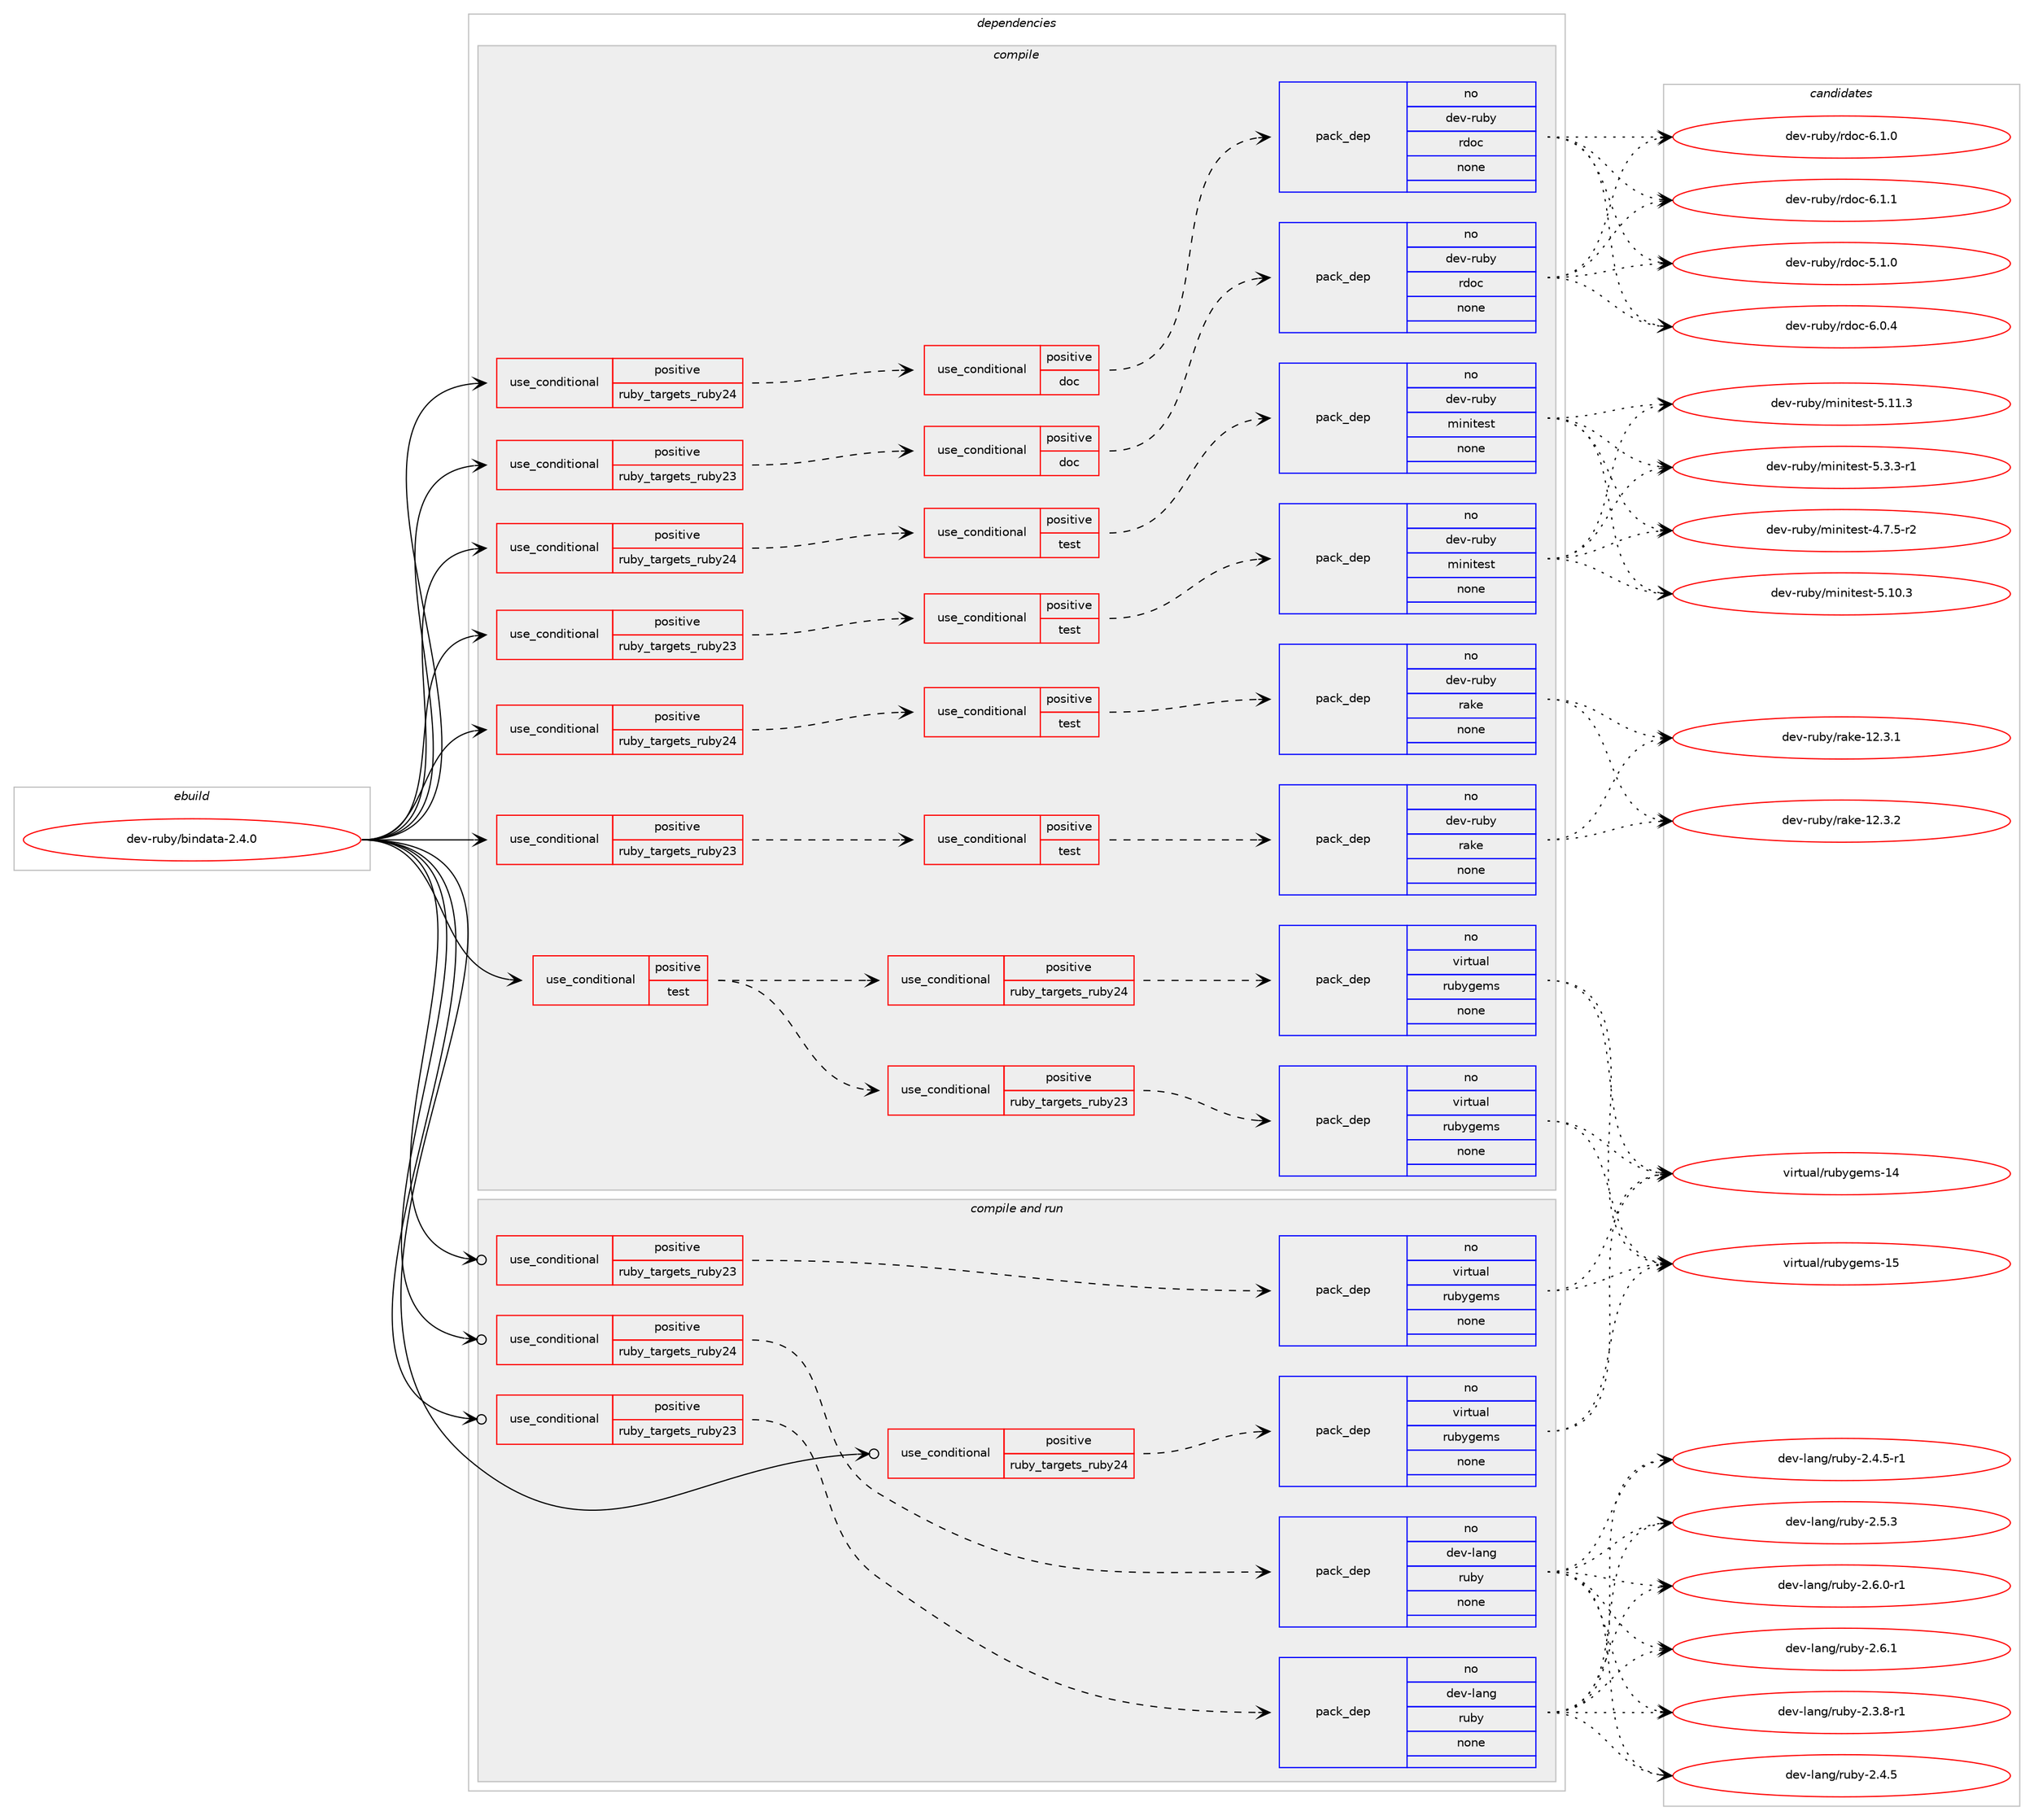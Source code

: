 digraph prolog {

# *************
# Graph options
# *************

newrank=true;
concentrate=true;
compound=true;
graph [rankdir=LR,fontname=Helvetica,fontsize=10,ranksep=1.5];#, ranksep=2.5, nodesep=0.2];
edge  [arrowhead=vee];
node  [fontname=Helvetica,fontsize=10];

# **********
# The ebuild
# **********

subgraph cluster_leftcol {
color=gray;
rank=same;
label=<<i>ebuild</i>>;
id [label="dev-ruby/bindata-2.4.0", color=red, width=4, href="../dev-ruby/bindata-2.4.0.svg"];
}

# ****************
# The dependencies
# ****************

subgraph cluster_midcol {
color=gray;
label=<<i>dependencies</i>>;
subgraph cluster_compile {
fillcolor="#eeeeee";
style=filled;
label=<<i>compile</i>>;
subgraph cond394860 {
dependency1483798 [label=<<TABLE BORDER="0" CELLBORDER="1" CELLSPACING="0" CELLPADDING="4"><TR><TD ROWSPAN="3" CELLPADDING="10">use_conditional</TD></TR><TR><TD>positive</TD></TR><TR><TD>ruby_targets_ruby23</TD></TR></TABLE>>, shape=none, color=red];
subgraph cond394861 {
dependency1483799 [label=<<TABLE BORDER="0" CELLBORDER="1" CELLSPACING="0" CELLPADDING="4"><TR><TD ROWSPAN="3" CELLPADDING="10">use_conditional</TD></TR><TR><TD>positive</TD></TR><TR><TD>doc</TD></TR></TABLE>>, shape=none, color=red];
subgraph pack1065506 {
dependency1483800 [label=<<TABLE BORDER="0" CELLBORDER="1" CELLSPACING="0" CELLPADDING="4" WIDTH="220"><TR><TD ROWSPAN="6" CELLPADDING="30">pack_dep</TD></TR><TR><TD WIDTH="110">no</TD></TR><TR><TD>dev-ruby</TD></TR><TR><TD>rdoc</TD></TR><TR><TD>none</TD></TR><TR><TD></TD></TR></TABLE>>, shape=none, color=blue];
}
dependency1483799:e -> dependency1483800:w [weight=20,style="dashed",arrowhead="vee"];
}
dependency1483798:e -> dependency1483799:w [weight=20,style="dashed",arrowhead="vee"];
}
id:e -> dependency1483798:w [weight=20,style="solid",arrowhead="vee"];
subgraph cond394862 {
dependency1483801 [label=<<TABLE BORDER="0" CELLBORDER="1" CELLSPACING="0" CELLPADDING="4"><TR><TD ROWSPAN="3" CELLPADDING="10">use_conditional</TD></TR><TR><TD>positive</TD></TR><TR><TD>ruby_targets_ruby23</TD></TR></TABLE>>, shape=none, color=red];
subgraph cond394863 {
dependency1483802 [label=<<TABLE BORDER="0" CELLBORDER="1" CELLSPACING="0" CELLPADDING="4"><TR><TD ROWSPAN="3" CELLPADDING="10">use_conditional</TD></TR><TR><TD>positive</TD></TR><TR><TD>test</TD></TR></TABLE>>, shape=none, color=red];
subgraph pack1065507 {
dependency1483803 [label=<<TABLE BORDER="0" CELLBORDER="1" CELLSPACING="0" CELLPADDING="4" WIDTH="220"><TR><TD ROWSPAN="6" CELLPADDING="30">pack_dep</TD></TR><TR><TD WIDTH="110">no</TD></TR><TR><TD>dev-ruby</TD></TR><TR><TD>minitest</TD></TR><TR><TD>none</TD></TR><TR><TD></TD></TR></TABLE>>, shape=none, color=blue];
}
dependency1483802:e -> dependency1483803:w [weight=20,style="dashed",arrowhead="vee"];
}
dependency1483801:e -> dependency1483802:w [weight=20,style="dashed",arrowhead="vee"];
}
id:e -> dependency1483801:w [weight=20,style="solid",arrowhead="vee"];
subgraph cond394864 {
dependency1483804 [label=<<TABLE BORDER="0" CELLBORDER="1" CELLSPACING="0" CELLPADDING="4"><TR><TD ROWSPAN="3" CELLPADDING="10">use_conditional</TD></TR><TR><TD>positive</TD></TR><TR><TD>ruby_targets_ruby23</TD></TR></TABLE>>, shape=none, color=red];
subgraph cond394865 {
dependency1483805 [label=<<TABLE BORDER="0" CELLBORDER="1" CELLSPACING="0" CELLPADDING="4"><TR><TD ROWSPAN="3" CELLPADDING="10">use_conditional</TD></TR><TR><TD>positive</TD></TR><TR><TD>test</TD></TR></TABLE>>, shape=none, color=red];
subgraph pack1065508 {
dependency1483806 [label=<<TABLE BORDER="0" CELLBORDER="1" CELLSPACING="0" CELLPADDING="4" WIDTH="220"><TR><TD ROWSPAN="6" CELLPADDING="30">pack_dep</TD></TR><TR><TD WIDTH="110">no</TD></TR><TR><TD>dev-ruby</TD></TR><TR><TD>rake</TD></TR><TR><TD>none</TD></TR><TR><TD></TD></TR></TABLE>>, shape=none, color=blue];
}
dependency1483805:e -> dependency1483806:w [weight=20,style="dashed",arrowhead="vee"];
}
dependency1483804:e -> dependency1483805:w [weight=20,style="dashed",arrowhead="vee"];
}
id:e -> dependency1483804:w [weight=20,style="solid",arrowhead="vee"];
subgraph cond394866 {
dependency1483807 [label=<<TABLE BORDER="0" CELLBORDER="1" CELLSPACING="0" CELLPADDING="4"><TR><TD ROWSPAN="3" CELLPADDING="10">use_conditional</TD></TR><TR><TD>positive</TD></TR><TR><TD>ruby_targets_ruby24</TD></TR></TABLE>>, shape=none, color=red];
subgraph cond394867 {
dependency1483808 [label=<<TABLE BORDER="0" CELLBORDER="1" CELLSPACING="0" CELLPADDING="4"><TR><TD ROWSPAN="3" CELLPADDING="10">use_conditional</TD></TR><TR><TD>positive</TD></TR><TR><TD>doc</TD></TR></TABLE>>, shape=none, color=red];
subgraph pack1065509 {
dependency1483809 [label=<<TABLE BORDER="0" CELLBORDER="1" CELLSPACING="0" CELLPADDING="4" WIDTH="220"><TR><TD ROWSPAN="6" CELLPADDING="30">pack_dep</TD></TR><TR><TD WIDTH="110">no</TD></TR><TR><TD>dev-ruby</TD></TR><TR><TD>rdoc</TD></TR><TR><TD>none</TD></TR><TR><TD></TD></TR></TABLE>>, shape=none, color=blue];
}
dependency1483808:e -> dependency1483809:w [weight=20,style="dashed",arrowhead="vee"];
}
dependency1483807:e -> dependency1483808:w [weight=20,style="dashed",arrowhead="vee"];
}
id:e -> dependency1483807:w [weight=20,style="solid",arrowhead="vee"];
subgraph cond394868 {
dependency1483810 [label=<<TABLE BORDER="0" CELLBORDER="1" CELLSPACING="0" CELLPADDING="4"><TR><TD ROWSPAN="3" CELLPADDING="10">use_conditional</TD></TR><TR><TD>positive</TD></TR><TR><TD>ruby_targets_ruby24</TD></TR></TABLE>>, shape=none, color=red];
subgraph cond394869 {
dependency1483811 [label=<<TABLE BORDER="0" CELLBORDER="1" CELLSPACING="0" CELLPADDING="4"><TR><TD ROWSPAN="3" CELLPADDING="10">use_conditional</TD></TR><TR><TD>positive</TD></TR><TR><TD>test</TD></TR></TABLE>>, shape=none, color=red];
subgraph pack1065510 {
dependency1483812 [label=<<TABLE BORDER="0" CELLBORDER="1" CELLSPACING="0" CELLPADDING="4" WIDTH="220"><TR><TD ROWSPAN="6" CELLPADDING="30">pack_dep</TD></TR><TR><TD WIDTH="110">no</TD></TR><TR><TD>dev-ruby</TD></TR><TR><TD>minitest</TD></TR><TR><TD>none</TD></TR><TR><TD></TD></TR></TABLE>>, shape=none, color=blue];
}
dependency1483811:e -> dependency1483812:w [weight=20,style="dashed",arrowhead="vee"];
}
dependency1483810:e -> dependency1483811:w [weight=20,style="dashed",arrowhead="vee"];
}
id:e -> dependency1483810:w [weight=20,style="solid",arrowhead="vee"];
subgraph cond394870 {
dependency1483813 [label=<<TABLE BORDER="0" CELLBORDER="1" CELLSPACING="0" CELLPADDING="4"><TR><TD ROWSPAN="3" CELLPADDING="10">use_conditional</TD></TR><TR><TD>positive</TD></TR><TR><TD>ruby_targets_ruby24</TD></TR></TABLE>>, shape=none, color=red];
subgraph cond394871 {
dependency1483814 [label=<<TABLE BORDER="0" CELLBORDER="1" CELLSPACING="0" CELLPADDING="4"><TR><TD ROWSPAN="3" CELLPADDING="10">use_conditional</TD></TR><TR><TD>positive</TD></TR><TR><TD>test</TD></TR></TABLE>>, shape=none, color=red];
subgraph pack1065511 {
dependency1483815 [label=<<TABLE BORDER="0" CELLBORDER="1" CELLSPACING="0" CELLPADDING="4" WIDTH="220"><TR><TD ROWSPAN="6" CELLPADDING="30">pack_dep</TD></TR><TR><TD WIDTH="110">no</TD></TR><TR><TD>dev-ruby</TD></TR><TR><TD>rake</TD></TR><TR><TD>none</TD></TR><TR><TD></TD></TR></TABLE>>, shape=none, color=blue];
}
dependency1483814:e -> dependency1483815:w [weight=20,style="dashed",arrowhead="vee"];
}
dependency1483813:e -> dependency1483814:w [weight=20,style="dashed",arrowhead="vee"];
}
id:e -> dependency1483813:w [weight=20,style="solid",arrowhead="vee"];
subgraph cond394872 {
dependency1483816 [label=<<TABLE BORDER="0" CELLBORDER="1" CELLSPACING="0" CELLPADDING="4"><TR><TD ROWSPAN="3" CELLPADDING="10">use_conditional</TD></TR><TR><TD>positive</TD></TR><TR><TD>test</TD></TR></TABLE>>, shape=none, color=red];
subgraph cond394873 {
dependency1483817 [label=<<TABLE BORDER="0" CELLBORDER="1" CELLSPACING="0" CELLPADDING="4"><TR><TD ROWSPAN="3" CELLPADDING="10">use_conditional</TD></TR><TR><TD>positive</TD></TR><TR><TD>ruby_targets_ruby23</TD></TR></TABLE>>, shape=none, color=red];
subgraph pack1065512 {
dependency1483818 [label=<<TABLE BORDER="0" CELLBORDER="1" CELLSPACING="0" CELLPADDING="4" WIDTH="220"><TR><TD ROWSPAN="6" CELLPADDING="30">pack_dep</TD></TR><TR><TD WIDTH="110">no</TD></TR><TR><TD>virtual</TD></TR><TR><TD>rubygems</TD></TR><TR><TD>none</TD></TR><TR><TD></TD></TR></TABLE>>, shape=none, color=blue];
}
dependency1483817:e -> dependency1483818:w [weight=20,style="dashed",arrowhead="vee"];
}
dependency1483816:e -> dependency1483817:w [weight=20,style="dashed",arrowhead="vee"];
subgraph cond394874 {
dependency1483819 [label=<<TABLE BORDER="0" CELLBORDER="1" CELLSPACING="0" CELLPADDING="4"><TR><TD ROWSPAN="3" CELLPADDING="10">use_conditional</TD></TR><TR><TD>positive</TD></TR><TR><TD>ruby_targets_ruby24</TD></TR></TABLE>>, shape=none, color=red];
subgraph pack1065513 {
dependency1483820 [label=<<TABLE BORDER="0" CELLBORDER="1" CELLSPACING="0" CELLPADDING="4" WIDTH="220"><TR><TD ROWSPAN="6" CELLPADDING="30">pack_dep</TD></TR><TR><TD WIDTH="110">no</TD></TR><TR><TD>virtual</TD></TR><TR><TD>rubygems</TD></TR><TR><TD>none</TD></TR><TR><TD></TD></TR></TABLE>>, shape=none, color=blue];
}
dependency1483819:e -> dependency1483820:w [weight=20,style="dashed",arrowhead="vee"];
}
dependency1483816:e -> dependency1483819:w [weight=20,style="dashed",arrowhead="vee"];
}
id:e -> dependency1483816:w [weight=20,style="solid",arrowhead="vee"];
}
subgraph cluster_compileandrun {
fillcolor="#eeeeee";
style=filled;
label=<<i>compile and run</i>>;
subgraph cond394875 {
dependency1483821 [label=<<TABLE BORDER="0" CELLBORDER="1" CELLSPACING="0" CELLPADDING="4"><TR><TD ROWSPAN="3" CELLPADDING="10">use_conditional</TD></TR><TR><TD>positive</TD></TR><TR><TD>ruby_targets_ruby23</TD></TR></TABLE>>, shape=none, color=red];
subgraph pack1065514 {
dependency1483822 [label=<<TABLE BORDER="0" CELLBORDER="1" CELLSPACING="0" CELLPADDING="4" WIDTH="220"><TR><TD ROWSPAN="6" CELLPADDING="30">pack_dep</TD></TR><TR><TD WIDTH="110">no</TD></TR><TR><TD>dev-lang</TD></TR><TR><TD>ruby</TD></TR><TR><TD>none</TD></TR><TR><TD></TD></TR></TABLE>>, shape=none, color=blue];
}
dependency1483821:e -> dependency1483822:w [weight=20,style="dashed",arrowhead="vee"];
}
id:e -> dependency1483821:w [weight=20,style="solid",arrowhead="odotvee"];
subgraph cond394876 {
dependency1483823 [label=<<TABLE BORDER="0" CELLBORDER="1" CELLSPACING="0" CELLPADDING="4"><TR><TD ROWSPAN="3" CELLPADDING="10">use_conditional</TD></TR><TR><TD>positive</TD></TR><TR><TD>ruby_targets_ruby23</TD></TR></TABLE>>, shape=none, color=red];
subgraph pack1065515 {
dependency1483824 [label=<<TABLE BORDER="0" CELLBORDER="1" CELLSPACING="0" CELLPADDING="4" WIDTH="220"><TR><TD ROWSPAN="6" CELLPADDING="30">pack_dep</TD></TR><TR><TD WIDTH="110">no</TD></TR><TR><TD>virtual</TD></TR><TR><TD>rubygems</TD></TR><TR><TD>none</TD></TR><TR><TD></TD></TR></TABLE>>, shape=none, color=blue];
}
dependency1483823:e -> dependency1483824:w [weight=20,style="dashed",arrowhead="vee"];
}
id:e -> dependency1483823:w [weight=20,style="solid",arrowhead="odotvee"];
subgraph cond394877 {
dependency1483825 [label=<<TABLE BORDER="0" CELLBORDER="1" CELLSPACING="0" CELLPADDING="4"><TR><TD ROWSPAN="3" CELLPADDING="10">use_conditional</TD></TR><TR><TD>positive</TD></TR><TR><TD>ruby_targets_ruby24</TD></TR></TABLE>>, shape=none, color=red];
subgraph pack1065516 {
dependency1483826 [label=<<TABLE BORDER="0" CELLBORDER="1" CELLSPACING="0" CELLPADDING="4" WIDTH="220"><TR><TD ROWSPAN="6" CELLPADDING="30">pack_dep</TD></TR><TR><TD WIDTH="110">no</TD></TR><TR><TD>dev-lang</TD></TR><TR><TD>ruby</TD></TR><TR><TD>none</TD></TR><TR><TD></TD></TR></TABLE>>, shape=none, color=blue];
}
dependency1483825:e -> dependency1483826:w [weight=20,style="dashed",arrowhead="vee"];
}
id:e -> dependency1483825:w [weight=20,style="solid",arrowhead="odotvee"];
subgraph cond394878 {
dependency1483827 [label=<<TABLE BORDER="0" CELLBORDER="1" CELLSPACING="0" CELLPADDING="4"><TR><TD ROWSPAN="3" CELLPADDING="10">use_conditional</TD></TR><TR><TD>positive</TD></TR><TR><TD>ruby_targets_ruby24</TD></TR></TABLE>>, shape=none, color=red];
subgraph pack1065517 {
dependency1483828 [label=<<TABLE BORDER="0" CELLBORDER="1" CELLSPACING="0" CELLPADDING="4" WIDTH="220"><TR><TD ROWSPAN="6" CELLPADDING="30">pack_dep</TD></TR><TR><TD WIDTH="110">no</TD></TR><TR><TD>virtual</TD></TR><TR><TD>rubygems</TD></TR><TR><TD>none</TD></TR><TR><TD></TD></TR></TABLE>>, shape=none, color=blue];
}
dependency1483827:e -> dependency1483828:w [weight=20,style="dashed",arrowhead="vee"];
}
id:e -> dependency1483827:w [weight=20,style="solid",arrowhead="odotvee"];
}
subgraph cluster_run {
fillcolor="#eeeeee";
style=filled;
label=<<i>run</i>>;
}
}

# **************
# The candidates
# **************

subgraph cluster_choices {
rank=same;
color=gray;
label=<<i>candidates</i>>;

subgraph choice1065506 {
color=black;
nodesep=1;
choice10010111845114117981214711410011199455346494648 [label="dev-ruby/rdoc-5.1.0", color=red, width=4,href="../dev-ruby/rdoc-5.1.0.svg"];
choice10010111845114117981214711410011199455446484652 [label="dev-ruby/rdoc-6.0.4", color=red, width=4,href="../dev-ruby/rdoc-6.0.4.svg"];
choice10010111845114117981214711410011199455446494648 [label="dev-ruby/rdoc-6.1.0", color=red, width=4,href="../dev-ruby/rdoc-6.1.0.svg"];
choice10010111845114117981214711410011199455446494649 [label="dev-ruby/rdoc-6.1.1", color=red, width=4,href="../dev-ruby/rdoc-6.1.1.svg"];
dependency1483800:e -> choice10010111845114117981214711410011199455346494648:w [style=dotted,weight="100"];
dependency1483800:e -> choice10010111845114117981214711410011199455446484652:w [style=dotted,weight="100"];
dependency1483800:e -> choice10010111845114117981214711410011199455446494648:w [style=dotted,weight="100"];
dependency1483800:e -> choice10010111845114117981214711410011199455446494649:w [style=dotted,weight="100"];
}
subgraph choice1065507 {
color=black;
nodesep=1;
choice1001011184511411798121471091051101051161011151164552465546534511450 [label="dev-ruby/minitest-4.7.5-r2", color=red, width=4,href="../dev-ruby/minitest-4.7.5-r2.svg"];
choice10010111845114117981214710910511010511610111511645534649484651 [label="dev-ruby/minitest-5.10.3", color=red, width=4,href="../dev-ruby/minitest-5.10.3.svg"];
choice10010111845114117981214710910511010511610111511645534649494651 [label="dev-ruby/minitest-5.11.3", color=red, width=4,href="../dev-ruby/minitest-5.11.3.svg"];
choice1001011184511411798121471091051101051161011151164553465146514511449 [label="dev-ruby/minitest-5.3.3-r1", color=red, width=4,href="../dev-ruby/minitest-5.3.3-r1.svg"];
dependency1483803:e -> choice1001011184511411798121471091051101051161011151164552465546534511450:w [style=dotted,weight="100"];
dependency1483803:e -> choice10010111845114117981214710910511010511610111511645534649484651:w [style=dotted,weight="100"];
dependency1483803:e -> choice10010111845114117981214710910511010511610111511645534649494651:w [style=dotted,weight="100"];
dependency1483803:e -> choice1001011184511411798121471091051101051161011151164553465146514511449:w [style=dotted,weight="100"];
}
subgraph choice1065508 {
color=black;
nodesep=1;
choice1001011184511411798121471149710710145495046514649 [label="dev-ruby/rake-12.3.1", color=red, width=4,href="../dev-ruby/rake-12.3.1.svg"];
choice1001011184511411798121471149710710145495046514650 [label="dev-ruby/rake-12.3.2", color=red, width=4,href="../dev-ruby/rake-12.3.2.svg"];
dependency1483806:e -> choice1001011184511411798121471149710710145495046514649:w [style=dotted,weight="100"];
dependency1483806:e -> choice1001011184511411798121471149710710145495046514650:w [style=dotted,weight="100"];
}
subgraph choice1065509 {
color=black;
nodesep=1;
choice10010111845114117981214711410011199455346494648 [label="dev-ruby/rdoc-5.1.0", color=red, width=4,href="../dev-ruby/rdoc-5.1.0.svg"];
choice10010111845114117981214711410011199455446484652 [label="dev-ruby/rdoc-6.0.4", color=red, width=4,href="../dev-ruby/rdoc-6.0.4.svg"];
choice10010111845114117981214711410011199455446494648 [label="dev-ruby/rdoc-6.1.0", color=red, width=4,href="../dev-ruby/rdoc-6.1.0.svg"];
choice10010111845114117981214711410011199455446494649 [label="dev-ruby/rdoc-6.1.1", color=red, width=4,href="../dev-ruby/rdoc-6.1.1.svg"];
dependency1483809:e -> choice10010111845114117981214711410011199455346494648:w [style=dotted,weight="100"];
dependency1483809:e -> choice10010111845114117981214711410011199455446484652:w [style=dotted,weight="100"];
dependency1483809:e -> choice10010111845114117981214711410011199455446494648:w [style=dotted,weight="100"];
dependency1483809:e -> choice10010111845114117981214711410011199455446494649:w [style=dotted,weight="100"];
}
subgraph choice1065510 {
color=black;
nodesep=1;
choice1001011184511411798121471091051101051161011151164552465546534511450 [label="dev-ruby/minitest-4.7.5-r2", color=red, width=4,href="../dev-ruby/minitest-4.7.5-r2.svg"];
choice10010111845114117981214710910511010511610111511645534649484651 [label="dev-ruby/minitest-5.10.3", color=red, width=4,href="../dev-ruby/minitest-5.10.3.svg"];
choice10010111845114117981214710910511010511610111511645534649494651 [label="dev-ruby/minitest-5.11.3", color=red, width=4,href="../dev-ruby/minitest-5.11.3.svg"];
choice1001011184511411798121471091051101051161011151164553465146514511449 [label="dev-ruby/minitest-5.3.3-r1", color=red, width=4,href="../dev-ruby/minitest-5.3.3-r1.svg"];
dependency1483812:e -> choice1001011184511411798121471091051101051161011151164552465546534511450:w [style=dotted,weight="100"];
dependency1483812:e -> choice10010111845114117981214710910511010511610111511645534649484651:w [style=dotted,weight="100"];
dependency1483812:e -> choice10010111845114117981214710910511010511610111511645534649494651:w [style=dotted,weight="100"];
dependency1483812:e -> choice1001011184511411798121471091051101051161011151164553465146514511449:w [style=dotted,weight="100"];
}
subgraph choice1065511 {
color=black;
nodesep=1;
choice1001011184511411798121471149710710145495046514649 [label="dev-ruby/rake-12.3.1", color=red, width=4,href="../dev-ruby/rake-12.3.1.svg"];
choice1001011184511411798121471149710710145495046514650 [label="dev-ruby/rake-12.3.2", color=red, width=4,href="../dev-ruby/rake-12.3.2.svg"];
dependency1483815:e -> choice1001011184511411798121471149710710145495046514649:w [style=dotted,weight="100"];
dependency1483815:e -> choice1001011184511411798121471149710710145495046514650:w [style=dotted,weight="100"];
}
subgraph choice1065512 {
color=black;
nodesep=1;
choice118105114116117971084711411798121103101109115454952 [label="virtual/rubygems-14", color=red, width=4,href="../virtual/rubygems-14.svg"];
choice118105114116117971084711411798121103101109115454953 [label="virtual/rubygems-15", color=red, width=4,href="../virtual/rubygems-15.svg"];
dependency1483818:e -> choice118105114116117971084711411798121103101109115454952:w [style=dotted,weight="100"];
dependency1483818:e -> choice118105114116117971084711411798121103101109115454953:w [style=dotted,weight="100"];
}
subgraph choice1065513 {
color=black;
nodesep=1;
choice118105114116117971084711411798121103101109115454952 [label="virtual/rubygems-14", color=red, width=4,href="../virtual/rubygems-14.svg"];
choice118105114116117971084711411798121103101109115454953 [label="virtual/rubygems-15", color=red, width=4,href="../virtual/rubygems-15.svg"];
dependency1483820:e -> choice118105114116117971084711411798121103101109115454952:w [style=dotted,weight="100"];
dependency1483820:e -> choice118105114116117971084711411798121103101109115454953:w [style=dotted,weight="100"];
}
subgraph choice1065514 {
color=black;
nodesep=1;
choice100101118451089711010347114117981214550465146564511449 [label="dev-lang/ruby-2.3.8-r1", color=red, width=4,href="../dev-lang/ruby-2.3.8-r1.svg"];
choice10010111845108971101034711411798121455046524653 [label="dev-lang/ruby-2.4.5", color=red, width=4,href="../dev-lang/ruby-2.4.5.svg"];
choice100101118451089711010347114117981214550465246534511449 [label="dev-lang/ruby-2.4.5-r1", color=red, width=4,href="../dev-lang/ruby-2.4.5-r1.svg"];
choice10010111845108971101034711411798121455046534651 [label="dev-lang/ruby-2.5.3", color=red, width=4,href="../dev-lang/ruby-2.5.3.svg"];
choice100101118451089711010347114117981214550465446484511449 [label="dev-lang/ruby-2.6.0-r1", color=red, width=4,href="../dev-lang/ruby-2.6.0-r1.svg"];
choice10010111845108971101034711411798121455046544649 [label="dev-lang/ruby-2.6.1", color=red, width=4,href="../dev-lang/ruby-2.6.1.svg"];
dependency1483822:e -> choice100101118451089711010347114117981214550465146564511449:w [style=dotted,weight="100"];
dependency1483822:e -> choice10010111845108971101034711411798121455046524653:w [style=dotted,weight="100"];
dependency1483822:e -> choice100101118451089711010347114117981214550465246534511449:w [style=dotted,weight="100"];
dependency1483822:e -> choice10010111845108971101034711411798121455046534651:w [style=dotted,weight="100"];
dependency1483822:e -> choice100101118451089711010347114117981214550465446484511449:w [style=dotted,weight="100"];
dependency1483822:e -> choice10010111845108971101034711411798121455046544649:w [style=dotted,weight="100"];
}
subgraph choice1065515 {
color=black;
nodesep=1;
choice118105114116117971084711411798121103101109115454952 [label="virtual/rubygems-14", color=red, width=4,href="../virtual/rubygems-14.svg"];
choice118105114116117971084711411798121103101109115454953 [label="virtual/rubygems-15", color=red, width=4,href="../virtual/rubygems-15.svg"];
dependency1483824:e -> choice118105114116117971084711411798121103101109115454952:w [style=dotted,weight="100"];
dependency1483824:e -> choice118105114116117971084711411798121103101109115454953:w [style=dotted,weight="100"];
}
subgraph choice1065516 {
color=black;
nodesep=1;
choice100101118451089711010347114117981214550465146564511449 [label="dev-lang/ruby-2.3.8-r1", color=red, width=4,href="../dev-lang/ruby-2.3.8-r1.svg"];
choice10010111845108971101034711411798121455046524653 [label="dev-lang/ruby-2.4.5", color=red, width=4,href="../dev-lang/ruby-2.4.5.svg"];
choice100101118451089711010347114117981214550465246534511449 [label="dev-lang/ruby-2.4.5-r1", color=red, width=4,href="../dev-lang/ruby-2.4.5-r1.svg"];
choice10010111845108971101034711411798121455046534651 [label="dev-lang/ruby-2.5.3", color=red, width=4,href="../dev-lang/ruby-2.5.3.svg"];
choice100101118451089711010347114117981214550465446484511449 [label="dev-lang/ruby-2.6.0-r1", color=red, width=4,href="../dev-lang/ruby-2.6.0-r1.svg"];
choice10010111845108971101034711411798121455046544649 [label="dev-lang/ruby-2.6.1", color=red, width=4,href="../dev-lang/ruby-2.6.1.svg"];
dependency1483826:e -> choice100101118451089711010347114117981214550465146564511449:w [style=dotted,weight="100"];
dependency1483826:e -> choice10010111845108971101034711411798121455046524653:w [style=dotted,weight="100"];
dependency1483826:e -> choice100101118451089711010347114117981214550465246534511449:w [style=dotted,weight="100"];
dependency1483826:e -> choice10010111845108971101034711411798121455046534651:w [style=dotted,weight="100"];
dependency1483826:e -> choice100101118451089711010347114117981214550465446484511449:w [style=dotted,weight="100"];
dependency1483826:e -> choice10010111845108971101034711411798121455046544649:w [style=dotted,weight="100"];
}
subgraph choice1065517 {
color=black;
nodesep=1;
choice118105114116117971084711411798121103101109115454952 [label="virtual/rubygems-14", color=red, width=4,href="../virtual/rubygems-14.svg"];
choice118105114116117971084711411798121103101109115454953 [label="virtual/rubygems-15", color=red, width=4,href="../virtual/rubygems-15.svg"];
dependency1483828:e -> choice118105114116117971084711411798121103101109115454952:w [style=dotted,weight="100"];
dependency1483828:e -> choice118105114116117971084711411798121103101109115454953:w [style=dotted,weight="100"];
}
}

}
